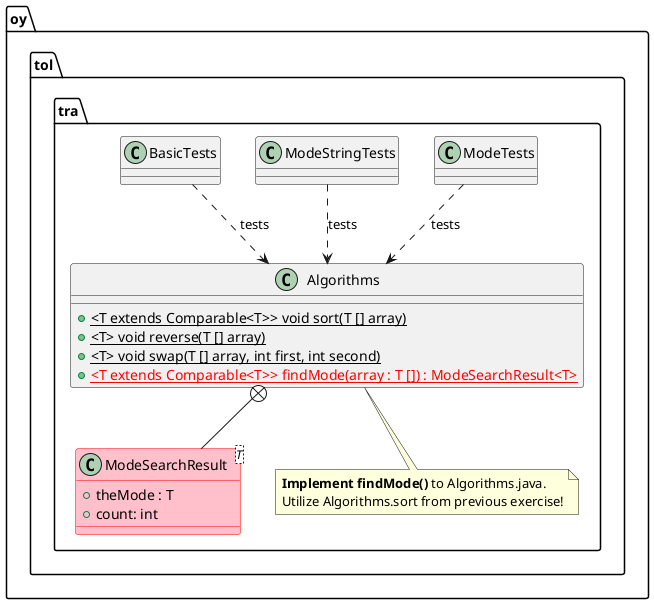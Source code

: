 @startuml 02-mode
package oy.tol.tra {
  class ModeTests
  class ModeStringTests
  class BasicTests
  ModeTests ..> Algorithms : tests
  ModeStringTests ..> Algorithms: tests
  BasicTests ..> Algorithms: tests
  class Algorithms {
    +{static} <T extends Comparable<T>> void sort(T [] array)
    +{static} <T> void reverse(T [] array)
    +{static} <T> void swap(T [] array, int first, int second)
    +<color:Red>{static} <T extends Comparable<T>> findMode(array : T []) : ModeSearchResult<T></color>
  }
  class ModeSearchResult<T> {
      +theMode : T
      +count: int
  }
  Algorithms +-- ModeSearchResult
  class ModeSearchResult #pink;line:red
  note bottom of Algorithms
    <b>Implement findMode()</b> to Algorithms.java.
    Utilize Algorithms.sort from previous exercise!
  end note 
}
@enduml
